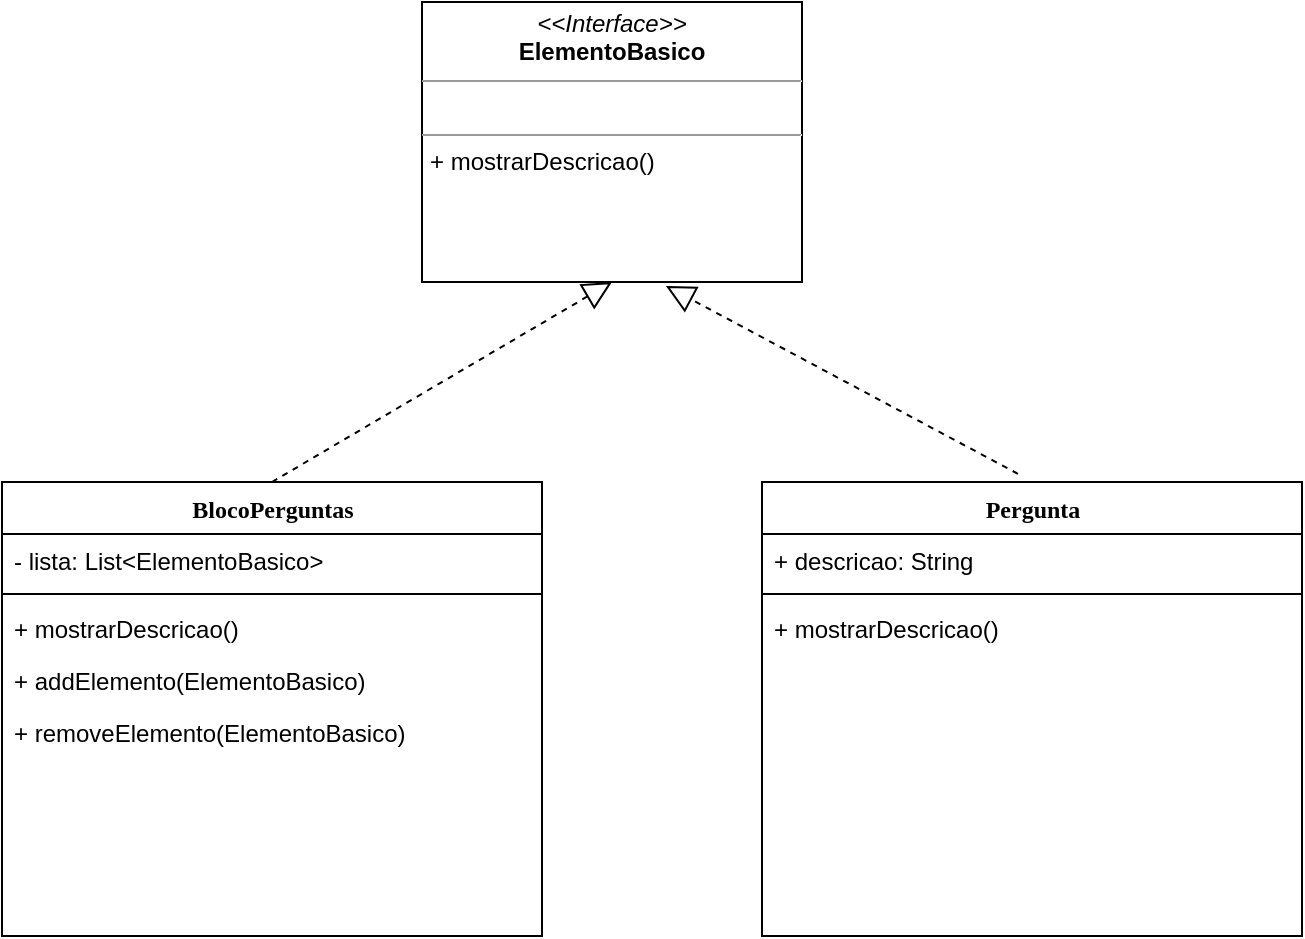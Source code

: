 <mxfile version="13.9.9" type="device"><diagram name="Page-1" id="9f46799a-70d6-7492-0946-bef42562c5a5"><mxGraphModel dx="1086" dy="806" grid="1" gridSize="10" guides="1" tooltips="1" connect="1" arrows="1" fold="1" page="1" pageScale="1" pageWidth="1100" pageHeight="850" background="#ffffff" math="0" shadow="0"><root><mxCell id="0"/><mxCell id="1" parent="0"/><mxCell id="78961159f06e98e8-17" value="BlocoPerguntas" style="swimlane;html=1;fontStyle=1;align=center;verticalAlign=top;childLayout=stackLayout;horizontal=1;startSize=26;horizontalStack=0;resizeParent=1;resizeLast=0;collapsible=1;marginBottom=0;swimlaneFillColor=#ffffff;rounded=0;shadow=0;comic=0;labelBackgroundColor=none;strokeWidth=1;fillColor=none;fontFamily=Verdana;fontSize=12" parent="1" vertex="1"><mxGeometry x="320" y="430" width="270" height="227" as="geometry"/></mxCell><mxCell id="78961159f06e98e8-21" value="- lista: List&amp;lt;ElementoBasico&amp;gt;" style="text;html=1;strokeColor=none;fillColor=none;align=left;verticalAlign=top;spacingLeft=4;spacingRight=4;whiteSpace=wrap;overflow=hidden;rotatable=0;points=[[0,0.5],[1,0.5]];portConstraint=eastwest;" parent="78961159f06e98e8-17" vertex="1"><mxGeometry y="26" width="270" height="26" as="geometry"/></mxCell><mxCell id="78961159f06e98e8-19" value="" style="line;html=1;strokeWidth=1;fillColor=none;align=left;verticalAlign=middle;spacingTop=-1;spacingLeft=3;spacingRight=3;rotatable=0;labelPosition=right;points=[];portConstraint=eastwest;" parent="78961159f06e98e8-17" vertex="1"><mxGeometry y="52" width="270" height="8" as="geometry"/></mxCell><mxCell id="78961159f06e98e8-20" value="+ mostrarDescricao()" style="text;html=1;strokeColor=none;fillColor=none;align=left;verticalAlign=top;spacingLeft=4;spacingRight=4;whiteSpace=wrap;overflow=hidden;rotatable=0;points=[[0,0.5],[1,0.5]];portConstraint=eastwest;" parent="78961159f06e98e8-17" vertex="1"><mxGeometry y="60" width="270" height="26" as="geometry"/></mxCell><mxCell id="78961159f06e98e8-27" value="+ addElemento(ElementoBasico)" style="text;html=1;strokeColor=none;fillColor=none;align=left;verticalAlign=top;spacingLeft=4;spacingRight=4;whiteSpace=wrap;overflow=hidden;rotatable=0;points=[[0,0.5],[1,0.5]];portConstraint=eastwest;" parent="78961159f06e98e8-17" vertex="1"><mxGeometry y="86" width="270" height="26" as="geometry"/></mxCell><mxCell id="xqAzOZ3BrxbChY6JBmle-2" value="+ removeElemento(ElementoBasico)" style="text;html=1;strokeColor=none;fillColor=none;align=left;verticalAlign=top;spacingLeft=4;spacingRight=4;whiteSpace=wrap;overflow=hidden;rotatable=0;points=[[0,0.5],[1,0.5]];portConstraint=eastwest;" vertex="1" parent="78961159f06e98e8-17"><mxGeometry y="112" width="270" height="26" as="geometry"/></mxCell><mxCell id="xqAzOZ3BrxbChY6JBmle-1" value="&lt;p style=&quot;margin: 0px ; margin-top: 4px ; text-align: center&quot;&gt;&lt;i&gt;&amp;lt;&amp;lt;Interface&amp;gt;&amp;gt;&lt;/i&gt;&lt;br&gt;&lt;b&gt;ElementoBasico&lt;/b&gt;&lt;/p&gt;&lt;hr size=&quot;1&quot;&gt;&lt;p style=&quot;margin: 0px ; margin-left: 4px&quot;&gt;&lt;br&gt;&lt;/p&gt;&lt;hr size=&quot;1&quot;&gt;&lt;p style=&quot;margin: 0px ; margin-left: 4px&quot;&gt;+ mostrarDescricao()&lt;br&gt;&lt;br&gt;&lt;/p&gt;" style="verticalAlign=top;align=left;overflow=fill;fontSize=12;fontFamily=Helvetica;html=1;" vertex="1" parent="1"><mxGeometry x="530" y="190" width="190" height="140" as="geometry"/></mxCell><mxCell id="xqAzOZ3BrxbChY6JBmle-3" value="Pergunta" style="swimlane;html=1;fontStyle=1;align=center;verticalAlign=top;childLayout=stackLayout;horizontal=1;startSize=26;horizontalStack=0;resizeParent=1;resizeLast=0;collapsible=1;marginBottom=0;swimlaneFillColor=#ffffff;rounded=0;shadow=0;comic=0;labelBackgroundColor=none;strokeWidth=1;fillColor=none;fontFamily=Verdana;fontSize=12" vertex="1" parent="1"><mxGeometry x="700" y="430" width="270" height="227" as="geometry"/></mxCell><mxCell id="xqAzOZ3BrxbChY6JBmle-4" value="+ descricao: String" style="text;html=1;strokeColor=none;fillColor=none;align=left;verticalAlign=top;spacingLeft=4;spacingRight=4;whiteSpace=wrap;overflow=hidden;rotatable=0;points=[[0,0.5],[1,0.5]];portConstraint=eastwest;" vertex="1" parent="xqAzOZ3BrxbChY6JBmle-3"><mxGeometry y="26" width="270" height="26" as="geometry"/></mxCell><mxCell id="xqAzOZ3BrxbChY6JBmle-5" value="" style="line;html=1;strokeWidth=1;fillColor=none;align=left;verticalAlign=middle;spacingTop=-1;spacingLeft=3;spacingRight=3;rotatable=0;labelPosition=right;points=[];portConstraint=eastwest;" vertex="1" parent="xqAzOZ3BrxbChY6JBmle-3"><mxGeometry y="52" width="270" height="8" as="geometry"/></mxCell><mxCell id="xqAzOZ3BrxbChY6JBmle-6" value="+ mostrarDescricao()" style="text;html=1;strokeColor=none;fillColor=none;align=left;verticalAlign=top;spacingLeft=4;spacingRight=4;whiteSpace=wrap;overflow=hidden;rotatable=0;points=[[0,0.5],[1,0.5]];portConstraint=eastwest;" vertex="1" parent="xqAzOZ3BrxbChY6JBmle-3"><mxGeometry y="60" width="270" height="26" as="geometry"/></mxCell><mxCell id="xqAzOZ3BrxbChY6JBmle-9" value="" style="endArrow=block;dashed=1;endFill=0;endSize=12;html=1;exitX=0.474;exitY=-0.018;exitDx=0;exitDy=0;exitPerimeter=0;entryX=0.642;entryY=1.014;entryDx=0;entryDy=0;entryPerimeter=0;" edge="1" parent="1" source="xqAzOZ3BrxbChY6JBmle-3" target="xqAzOZ3BrxbChY6JBmle-1"><mxGeometry width="160" relative="1" as="geometry"><mxPoint x="740" y="380" as="sourcePoint"/><mxPoint x="900" y="380" as="targetPoint"/></mxGeometry></mxCell><mxCell id="xqAzOZ3BrxbChY6JBmle-10" value="" style="endArrow=block;dashed=1;endFill=0;endSize=12;html=1;exitX=0.5;exitY=0;exitDx=0;exitDy=0;entryX=0.5;entryY=1;entryDx=0;entryDy=0;" edge="1" parent="1" source="78961159f06e98e8-17" target="xqAzOZ3BrxbChY6JBmle-1"><mxGeometry width="160" relative="1" as="geometry"><mxPoint x="460" y="380" as="sourcePoint"/><mxPoint x="620" y="380" as="targetPoint"/></mxGeometry></mxCell></root></mxGraphModel></diagram></mxfile>